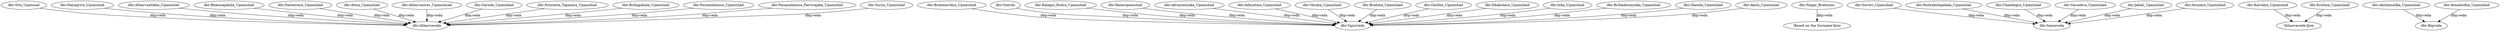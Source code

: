 digraph{
"dbr:Sita_Upanisad"->"dbr:Atharvaveda"[label="dbp:veda"];
"dbr:Brahmavidya_Upanishad"->"dbr:Yajurveda"[label="dbp:veda"];
"dbr:Gairola"->"dbr:Yajurveda"[label="dbp:veda"];
"dbr:Hayagriva_Upanishad"->"dbr:Atharvaveda"[label="dbp:veda"];
"dbr:Nagar_Brahmins"->"'Based on the Surname'@en"[label="dbp:veda"];
"dbr:Atharvashikha_Upanishad"->"dbr:Atharvaveda"[label="dbp:veda"];
"dbr:Bhasmajabala_Upanishad"->"dbr:Atharvaveda"[label="dbp:veda"];
"dbr:Kalagni_Rudra_Upanishad"->"dbr:Yajurveda"[label="dbp:veda"];
"dbr:Savitri_Upanishad"->"dbr:Samaveda"[label="dbp:veda"];
"dbr:Kaivalya_Upanishad"->"'Atharvaveda'@en"[label="dbp:veda"];
"dbr:Dattatreya_Upanishad"->"dbr:Atharvaveda"[label="dbp:veda"];
"dbr:Hamsopanishad"->"dbr:Yajurveda"[label="dbp:veda"];
"dbr:Rudrakshajabala_Upanishad"->"dbr:Samaveda"[label="dbp:veda"];
"dbr:Atma_Upanishad"->"dbr:Atharvaveda"[label="dbp:veda"];
"dbr:Advayataraka_Upanishad"->"dbr:Yajurveda"[label="dbp:veda"];
"dbr:Chandogya_Upanishad"->"dbr:Samaveda"[label="dbp:veda"];
"dbr:Akshamalika_Upanishad"->"dbr:Rigveda"[label="dbp:veda"];
"dbr:Atharvasiras_Upanishsad"->"dbr:Atharvaveda"[label="dbp:veda"];
"dbr:Adhyatma_Upanishad"->"dbr:Yajurveda"[label="dbp:veda"];
"dbr:Varaha_Upanishad"->"dbr:Yajurveda"[label="dbp:veda"];
"dbr:Brahma_Upanishad"->"dbr:Yajurveda"[label="dbp:veda"];
"dbr:Garbha_Upanishad"->"dbr:Yajurveda"[label="dbp:veda"];
"dbr:Ekakshara_Upanishad"->"dbr:Yajurveda"[label="dbp:veda"];
"dbr:Garuda_Upanishad"->"dbr:Atharvaveda"[label="dbp:veda"];
"dbr:Nrisimha_Tapaniya_Upanishad"->"dbr:Atharvaveda"[label="dbp:veda"];
"dbr:Brihajjabala_Upanishad"->"dbr:Atharvaveda"[label="dbp:veda"];
"dbr:Paramahamsa_Upanishad"->"dbr:Atharvaveda"[label="dbp:veda"];
"dbr:Vasudeva_Upanishad"->"dbr:Samaveda"[label="dbp:veda"];
"dbr:Isha_Upanishad"->"dbr:Yajurveda"[label="dbp:veda"];
"dbr:Brihadaranyaka_Upanishad"->"dbr:Yajurveda"[label="dbp:veda"];
"dbr:Paramahamsa_Parivrajaka_Upanishad"->"dbr:Atharvaveda"[label="dbp:veda"];
"dbr:Skanda_Upanishad"->"dbr:Yajurveda"[label="dbp:veda"];
"dbr:Surya_Upanishad"->"dbr:Atharvaveda"[label="dbp:veda"];
"dbr:Krishna_Upanishad"->"'Atharvaveda'@en"[label="dbp:veda"];
"dbr:Jabali_Upanishad"->"dbr:Samaveda"[label="dbp:veda"];
"dbr:Aruneya_Upanishad"->"dbr:Samaveda"[label="dbp:veda"];
"dbr:Akshi_Upanishad"->"dbr:Yajurveda"[label="dbp:veda"];
"dbr:Atmabodha_Upanishad"->"dbr:Rigveda"[label="dbp:veda"];
}
